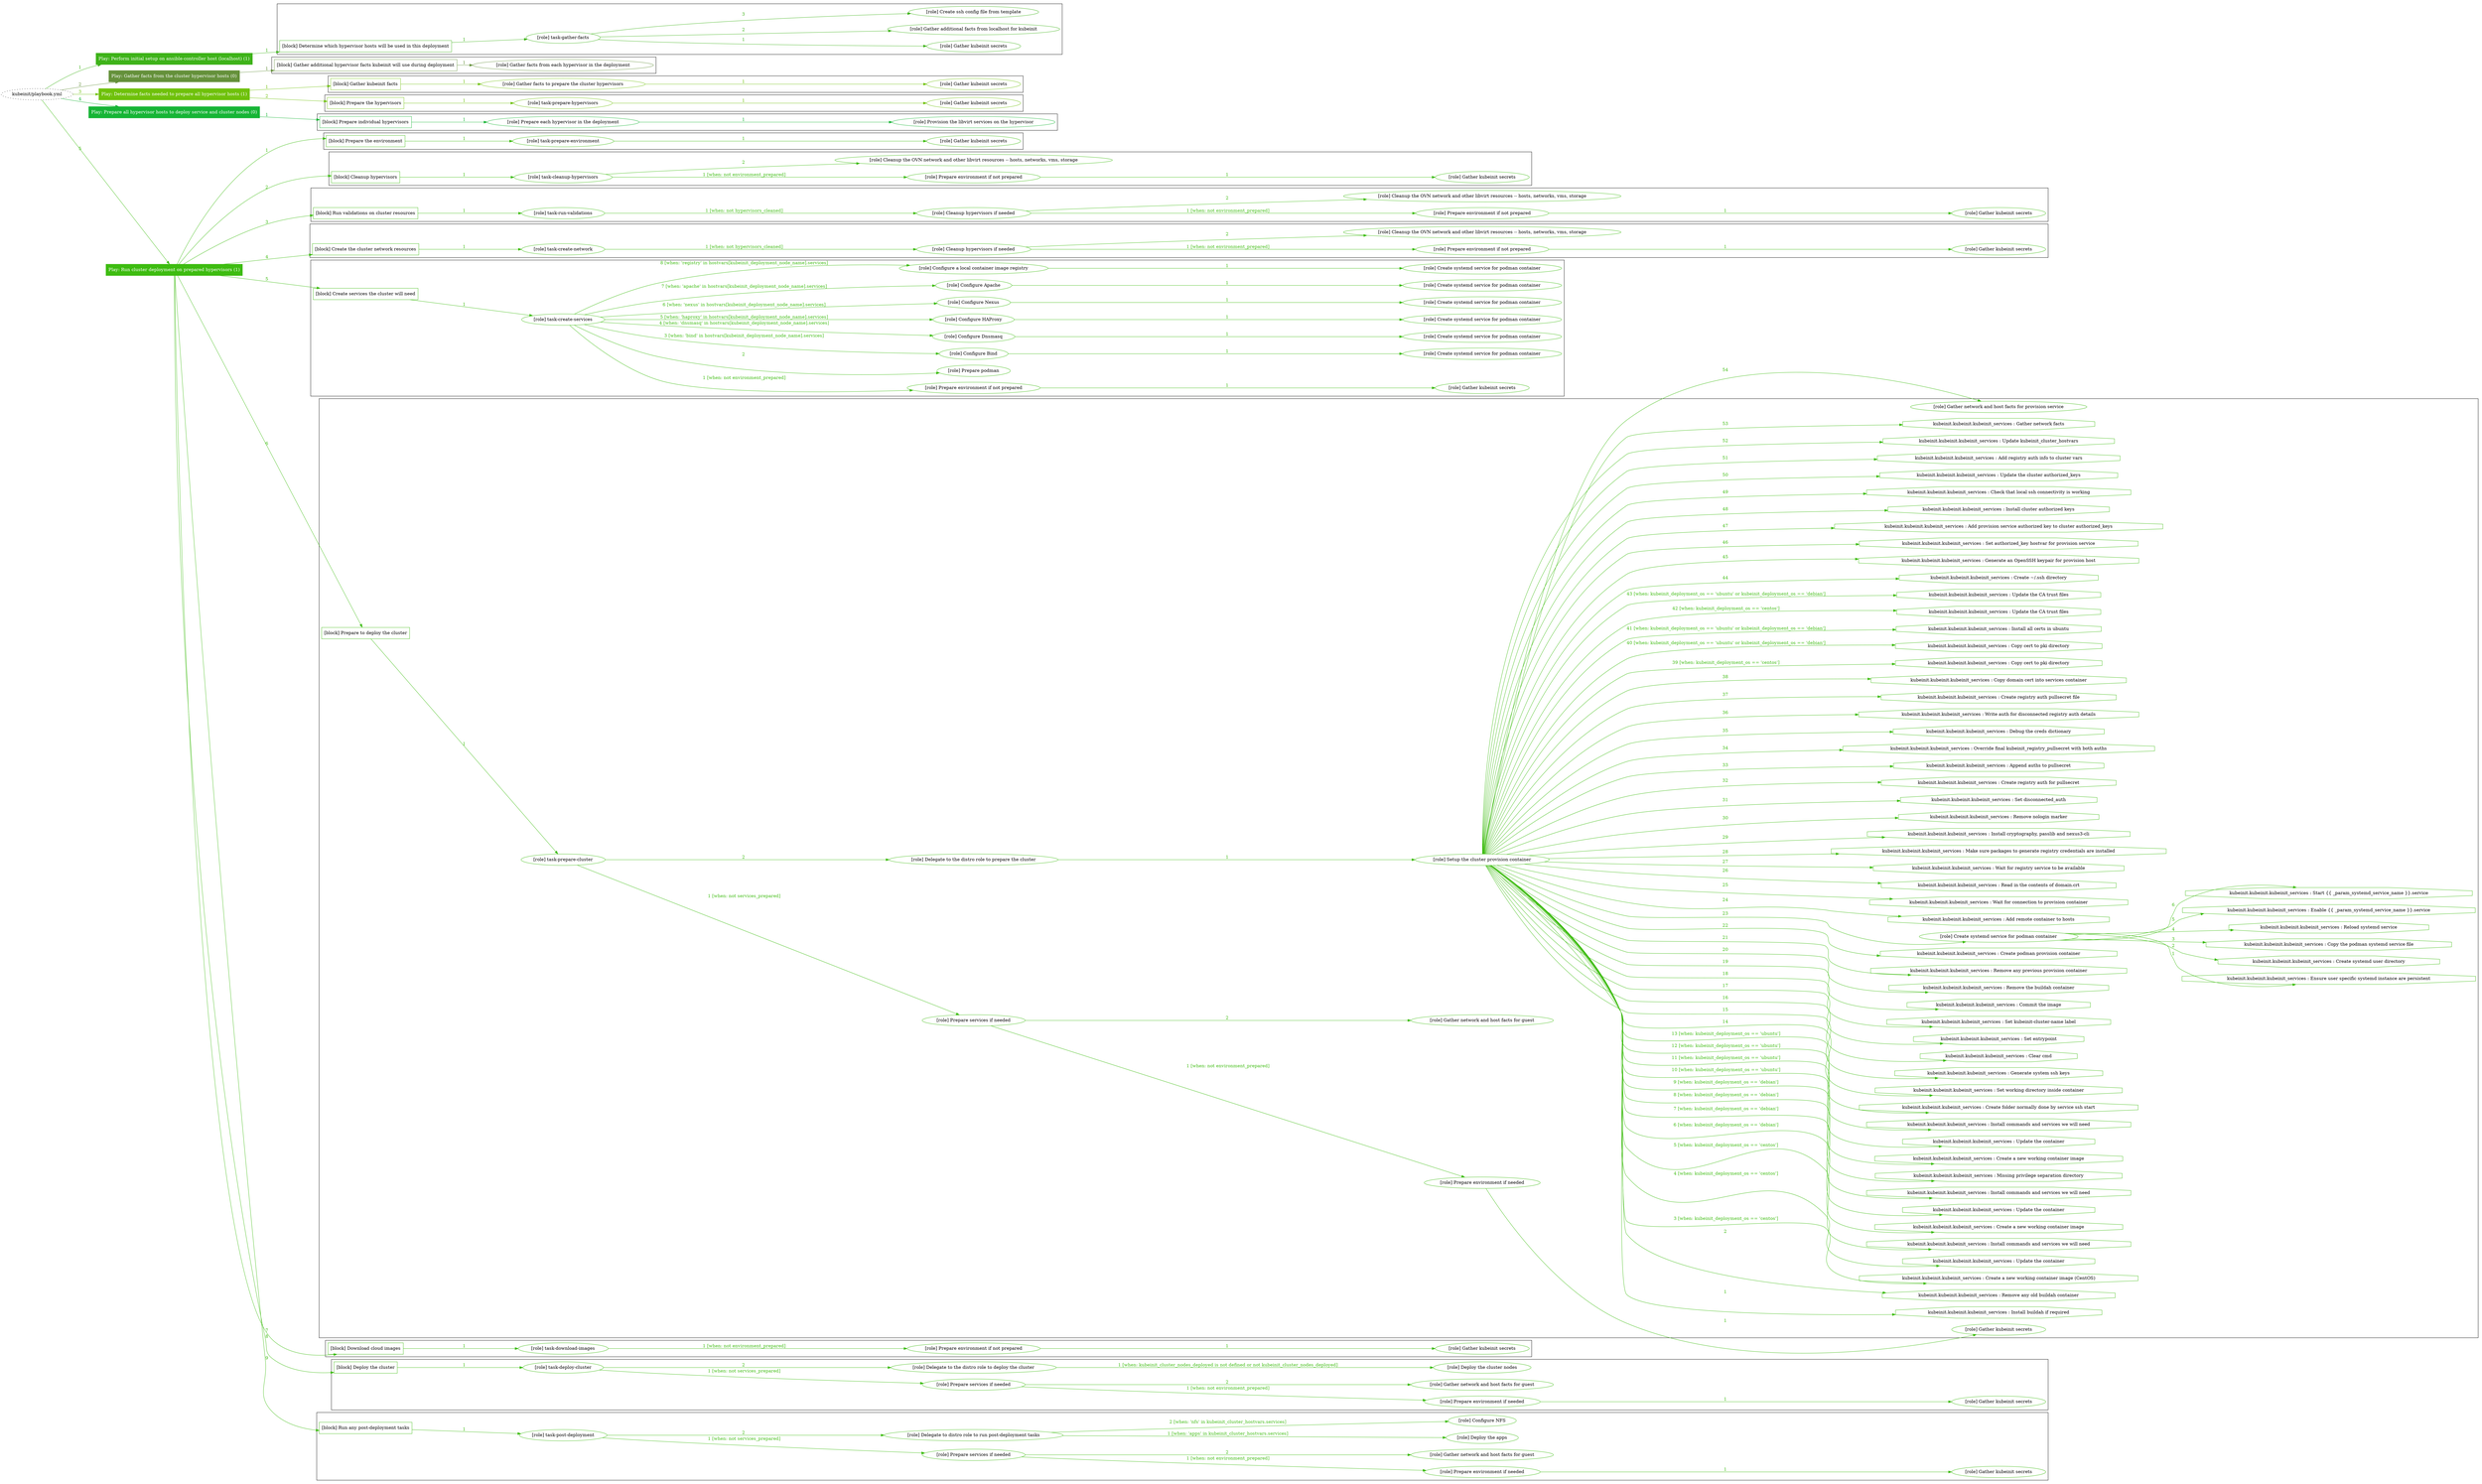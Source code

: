 digraph {
	graph [concentrate=true ordering=in rankdir=LR ratio=fill]
	edge [esep=5 sep=10]
	"kubeinit/playbook.yml" [URL="/home/runner/work/kubeinit/kubeinit/kubeinit/playbook.yml" id=playbook_ced6e751 style=dotted]
	"kubeinit/playbook.yml" -> play_feb4b025 [label="1 " color="#3eb319" fontcolor="#3eb319" id=edge_6870e2c3 labeltooltip="1 " tooltip="1 "]
	subgraph "Play: Perform initial setup on ansible-controller host (localhost) (1)" {
		play_feb4b025 [label="Play: Perform initial setup on ansible-controller host (localhost) (1)" URL="/home/runner/work/kubeinit/kubeinit/kubeinit/playbook.yml" color="#3eb319" fontcolor="#ffffff" id=play_feb4b025 shape=box style=filled tooltip=localhost]
		play_feb4b025 -> block_845f0e69 [label=1 color="#3eb319" fontcolor="#3eb319" id=edge_bc60951f labeltooltip=1 tooltip=1]
		subgraph cluster_block_845f0e69 {
			block_845f0e69 [label="[block] Determine which hypervisor hosts will be used in this deployment" URL="/home/runner/work/kubeinit/kubeinit/kubeinit/playbook.yml" color="#3eb319" id=block_845f0e69 labeltooltip="Determine which hypervisor hosts will be used in this deployment" shape=box tooltip="Determine which hypervisor hosts will be used in this deployment"]
			block_845f0e69 -> role_f2bcfd77 [label="1 " color="#3eb319" fontcolor="#3eb319" id=edge_f99a8cac labeltooltip="1 " tooltip="1 "]
			subgraph "task-gather-facts" {
				role_f2bcfd77 [label="[role] task-gather-facts" URL="/home/runner/work/kubeinit/kubeinit/kubeinit/playbook.yml" color="#3eb319" id=role_f2bcfd77 tooltip="task-gather-facts"]
				role_f2bcfd77 -> role_09eb62ec [label="1 " color="#3eb319" fontcolor="#3eb319" id=edge_17839497 labeltooltip="1 " tooltip="1 "]
				subgraph "Gather kubeinit secrets" {
					role_09eb62ec [label="[role] Gather kubeinit secrets" URL="/home/runner/.ansible/collections/ansible_collections/kubeinit/kubeinit/roles/kubeinit_prepare/tasks/build_hypervisors_group.yml" color="#3eb319" id=role_09eb62ec tooltip="Gather kubeinit secrets"]
				}
				role_f2bcfd77 -> role_b9d6b576 [label="2 " color="#3eb319" fontcolor="#3eb319" id=edge_7dbe85d7 labeltooltip="2 " tooltip="2 "]
				subgraph "Gather additional facts from localhost for kubeinit" {
					role_b9d6b576 [label="[role] Gather additional facts from localhost for kubeinit" URL="/home/runner/.ansible/collections/ansible_collections/kubeinit/kubeinit/roles/kubeinit_prepare/tasks/build_hypervisors_group.yml" color="#3eb319" id=role_b9d6b576 tooltip="Gather additional facts from localhost for kubeinit"]
				}
				role_f2bcfd77 -> role_539f0048 [label="3 " color="#3eb319" fontcolor="#3eb319" id=edge_32b92213 labeltooltip="3 " tooltip="3 "]
				subgraph "Create ssh config file from template" {
					role_539f0048 [label="[role] Create ssh config file from template" URL="/home/runner/.ansible/collections/ansible_collections/kubeinit/kubeinit/roles/kubeinit_prepare/tasks/build_hypervisors_group.yml" color="#3eb319" id=role_539f0048 tooltip="Create ssh config file from template"]
				}
			}
		}
	}
	"kubeinit/playbook.yml" -> play_4a8cf2f7 [label="2 " color="#65913b" fontcolor="#65913b" id=edge_779a4db6 labeltooltip="2 " tooltip="2 "]
	subgraph "Play: Gather facts from the cluster hypervisor hosts (0)" {
		play_4a8cf2f7 [label="Play: Gather facts from the cluster hypervisor hosts (0)" URL="/home/runner/work/kubeinit/kubeinit/kubeinit/playbook.yml" color="#65913b" fontcolor="#ffffff" id=play_4a8cf2f7 shape=box style=filled tooltip="Play: Gather facts from the cluster hypervisor hosts (0)"]
		play_4a8cf2f7 -> block_d3db4958 [label=1 color="#65913b" fontcolor="#65913b" id=edge_0f603ec2 labeltooltip=1 tooltip=1]
		subgraph cluster_block_d3db4958 {
			block_d3db4958 [label="[block] Gather additional hypervisor facts kubeinit will use during deployment" URL="/home/runner/work/kubeinit/kubeinit/kubeinit/playbook.yml" color="#65913b" id=block_d3db4958 labeltooltip="Gather additional hypervisor facts kubeinit will use during deployment" shape=box tooltip="Gather additional hypervisor facts kubeinit will use during deployment"]
			block_d3db4958 -> role_65abd93a [label="1 " color="#65913b" fontcolor="#65913b" id=edge_9a405bd4 labeltooltip="1 " tooltip="1 "]
			subgraph "Gather facts from each hypervisor in the deployment" {
				role_65abd93a [label="[role] Gather facts from each hypervisor in the deployment" URL="/home/runner/work/kubeinit/kubeinit/kubeinit/playbook.yml" color="#65913b" id=role_65abd93a tooltip="Gather facts from each hypervisor in the deployment"]
			}
		}
	}
	"kubeinit/playbook.yml" -> play_7920158c [label="3 " color="#6fc10b" fontcolor="#6fc10b" id=edge_4700dbb4 labeltooltip="3 " tooltip="3 "]
	subgraph "Play: Determine facts needed to prepare all hypervisor hosts (1)" {
		play_7920158c [label="Play: Determine facts needed to prepare all hypervisor hosts (1)" URL="/home/runner/work/kubeinit/kubeinit/kubeinit/playbook.yml" color="#6fc10b" fontcolor="#ffffff" id=play_7920158c shape=box style=filled tooltip=localhost]
		play_7920158c -> block_b297a588 [label=1 color="#6fc10b" fontcolor="#6fc10b" id=edge_9d451704 labeltooltip=1 tooltip=1]
		subgraph cluster_block_b297a588 {
			block_b297a588 [label="[block] Gather kubeinit facts" URL="/home/runner/work/kubeinit/kubeinit/kubeinit/playbook.yml" color="#6fc10b" id=block_b297a588 labeltooltip="Gather kubeinit facts" shape=box tooltip="Gather kubeinit facts"]
			block_b297a588 -> role_c825004c [label="1 " color="#6fc10b" fontcolor="#6fc10b" id=edge_80040ac4 labeltooltip="1 " tooltip="1 "]
			subgraph "Gather facts to prepare the cluster hypervisors" {
				role_c825004c [label="[role] Gather facts to prepare the cluster hypervisors" URL="/home/runner/work/kubeinit/kubeinit/kubeinit/playbook.yml" color="#6fc10b" id=role_c825004c tooltip="Gather facts to prepare the cluster hypervisors"]
				role_c825004c -> role_03054233 [label="1 " color="#6fc10b" fontcolor="#6fc10b" id=edge_52d52bea labeltooltip="1 " tooltip="1 "]
				subgraph "Gather kubeinit secrets" {
					role_03054233 [label="[role] Gather kubeinit secrets" URL="/home/runner/.ansible/collections/ansible_collections/kubeinit/kubeinit/roles/kubeinit_prepare/tasks/gather_kubeinit_facts.yml" color="#6fc10b" id=role_03054233 tooltip="Gather kubeinit secrets"]
				}
			}
		}
		play_7920158c -> block_3f869062 [label=2 color="#6fc10b" fontcolor="#6fc10b" id=edge_e6f1b47e labeltooltip=2 tooltip=2]
		subgraph cluster_block_3f869062 {
			block_3f869062 [label="[block] Prepare the hypervisors" URL="/home/runner/work/kubeinit/kubeinit/kubeinit/playbook.yml" color="#6fc10b" id=block_3f869062 labeltooltip="Prepare the hypervisors" shape=box tooltip="Prepare the hypervisors"]
			block_3f869062 -> role_0c442e4b [label="1 " color="#6fc10b" fontcolor="#6fc10b" id=edge_fcdb8367 labeltooltip="1 " tooltip="1 "]
			subgraph "task-prepare-hypervisors" {
				role_0c442e4b [label="[role] task-prepare-hypervisors" URL="/home/runner/work/kubeinit/kubeinit/kubeinit/playbook.yml" color="#6fc10b" id=role_0c442e4b tooltip="task-prepare-hypervisors"]
				role_0c442e4b -> role_3dfe1d36 [label="1 " color="#6fc10b" fontcolor="#6fc10b" id=edge_2e9b9d2d labeltooltip="1 " tooltip="1 "]
				subgraph "Gather kubeinit secrets" {
					role_3dfe1d36 [label="[role] Gather kubeinit secrets" URL="/home/runner/.ansible/collections/ansible_collections/kubeinit/kubeinit/roles/kubeinit_prepare/tasks/gather_kubeinit_facts.yml" color="#6fc10b" id=role_3dfe1d36 tooltip="Gather kubeinit secrets"]
				}
			}
		}
	}
	"kubeinit/playbook.yml" -> play_30d26661 [label="4 " color="#17b536" fontcolor="#17b536" id=edge_26c3d974 labeltooltip="4 " tooltip="4 "]
	subgraph "Play: Prepare all hypervisor hosts to deploy service and cluster nodes (0)" {
		play_30d26661 [label="Play: Prepare all hypervisor hosts to deploy service and cluster nodes (0)" URL="/home/runner/work/kubeinit/kubeinit/kubeinit/playbook.yml" color="#17b536" fontcolor="#ffffff" id=play_30d26661 shape=box style=filled tooltip="Play: Prepare all hypervisor hosts to deploy service and cluster nodes (0)"]
		play_30d26661 -> block_caa3bf28 [label=1 color="#17b536" fontcolor="#17b536" id=edge_5fe4d068 labeltooltip=1 tooltip=1]
		subgraph cluster_block_caa3bf28 {
			block_caa3bf28 [label="[block] Prepare individual hypervisors" URL="/home/runner/work/kubeinit/kubeinit/kubeinit/playbook.yml" color="#17b536" id=block_caa3bf28 labeltooltip="Prepare individual hypervisors" shape=box tooltip="Prepare individual hypervisors"]
			block_caa3bf28 -> role_2edaa3be [label="1 " color="#17b536" fontcolor="#17b536" id=edge_f04bdfbd labeltooltip="1 " tooltip="1 "]
			subgraph "Prepare each hypervisor in the deployment" {
				role_2edaa3be [label="[role] Prepare each hypervisor in the deployment" URL="/home/runner/work/kubeinit/kubeinit/kubeinit/playbook.yml" color="#17b536" id=role_2edaa3be tooltip="Prepare each hypervisor in the deployment"]
				role_2edaa3be -> role_1225774c [label="1 " color="#17b536" fontcolor="#17b536" id=edge_ed7ba9ac labeltooltip="1 " tooltip="1 "]
				subgraph "Provision the libvirt services on the hypervisor" {
					role_1225774c [label="[role] Provision the libvirt services on the hypervisor" URL="/home/runner/.ansible/collections/ansible_collections/kubeinit/kubeinit/roles/kubeinit_prepare/tasks/prepare_hypervisor.yml" color="#17b536" id=role_1225774c tooltip="Provision the libvirt services on the hypervisor"]
				}
			}
		}
	}
	"kubeinit/playbook.yml" -> play_df4fdcc1 [label="5 " color="#3dbc10" fontcolor="#3dbc10" id=edge_09dd96a4 labeltooltip="5 " tooltip="5 "]
	subgraph "Play: Run cluster deployment on prepared hypervisors (1)" {
		play_df4fdcc1 [label="Play: Run cluster deployment on prepared hypervisors (1)" URL="/home/runner/work/kubeinit/kubeinit/kubeinit/playbook.yml" color="#3dbc10" fontcolor="#ffffff" id=play_df4fdcc1 shape=box style=filled tooltip=localhost]
		play_df4fdcc1 -> block_36f395fe [label=1 color="#3dbc10" fontcolor="#3dbc10" id=edge_72d649aa labeltooltip=1 tooltip=1]
		subgraph cluster_block_36f395fe {
			block_36f395fe [label="[block] Prepare the environment" URL="/home/runner/work/kubeinit/kubeinit/kubeinit/playbook.yml" color="#3dbc10" id=block_36f395fe labeltooltip="Prepare the environment" shape=box tooltip="Prepare the environment"]
			block_36f395fe -> role_9e0f633e [label="1 " color="#3dbc10" fontcolor="#3dbc10" id=edge_d5a0922b labeltooltip="1 " tooltip="1 "]
			subgraph "task-prepare-environment" {
				role_9e0f633e [label="[role] task-prepare-environment" URL="/home/runner/work/kubeinit/kubeinit/kubeinit/playbook.yml" color="#3dbc10" id=role_9e0f633e tooltip="task-prepare-environment"]
				role_9e0f633e -> role_5a852e11 [label="1 " color="#3dbc10" fontcolor="#3dbc10" id=edge_1731bab5 labeltooltip="1 " tooltip="1 "]
				subgraph "Gather kubeinit secrets" {
					role_5a852e11 [label="[role] Gather kubeinit secrets" URL="/home/runner/.ansible/collections/ansible_collections/kubeinit/kubeinit/roles/kubeinit_prepare/tasks/gather_kubeinit_facts.yml" color="#3dbc10" id=role_5a852e11 tooltip="Gather kubeinit secrets"]
				}
			}
		}
		play_df4fdcc1 -> block_85de057f [label=2 color="#3dbc10" fontcolor="#3dbc10" id=edge_7ccb03bb labeltooltip=2 tooltip=2]
		subgraph cluster_block_85de057f {
			block_85de057f [label="[block] Cleanup hypervisors" URL="/home/runner/work/kubeinit/kubeinit/kubeinit/playbook.yml" color="#3dbc10" id=block_85de057f labeltooltip="Cleanup hypervisors" shape=box tooltip="Cleanup hypervisors"]
			block_85de057f -> role_4dd0b951 [label="1 " color="#3dbc10" fontcolor="#3dbc10" id=edge_c19094ff labeltooltip="1 " tooltip="1 "]
			subgraph "task-cleanup-hypervisors" {
				role_4dd0b951 [label="[role] task-cleanup-hypervisors" URL="/home/runner/work/kubeinit/kubeinit/kubeinit/playbook.yml" color="#3dbc10" id=role_4dd0b951 tooltip="task-cleanup-hypervisors"]
				role_4dd0b951 -> role_e8e7d5f2 [label="1 [when: not environment_prepared]" color="#3dbc10" fontcolor="#3dbc10" id=edge_bc3c8824 labeltooltip="1 [when: not environment_prepared]" tooltip="1 [when: not environment_prepared]"]
				subgraph "Prepare environment if not prepared" {
					role_e8e7d5f2 [label="[role] Prepare environment if not prepared" URL="/home/runner/.ansible/collections/ansible_collections/kubeinit/kubeinit/roles/kubeinit_prepare/tasks/cleanup_hypervisors.yml" color="#3dbc10" id=role_e8e7d5f2 tooltip="Prepare environment if not prepared"]
					role_e8e7d5f2 -> role_e55668fa [label="1 " color="#3dbc10" fontcolor="#3dbc10" id=edge_5eb7fb0c labeltooltip="1 " tooltip="1 "]
					subgraph "Gather kubeinit secrets" {
						role_e55668fa [label="[role] Gather kubeinit secrets" URL="/home/runner/.ansible/collections/ansible_collections/kubeinit/kubeinit/roles/kubeinit_prepare/tasks/gather_kubeinit_facts.yml" color="#3dbc10" id=role_e55668fa tooltip="Gather kubeinit secrets"]
					}
				}
				role_4dd0b951 -> role_c7fb8c67 [label="2 " color="#3dbc10" fontcolor="#3dbc10" id=edge_2dff112b labeltooltip="2 " tooltip="2 "]
				subgraph "Cleanup the OVN network and other libvirt resources -- hosts, networks, vms, storage" {
					role_c7fb8c67 [label="[role] Cleanup the OVN network and other libvirt resources -- hosts, networks, vms, storage" URL="/home/runner/.ansible/collections/ansible_collections/kubeinit/kubeinit/roles/kubeinit_prepare/tasks/cleanup_hypervisors.yml" color="#3dbc10" id=role_c7fb8c67 tooltip="Cleanup the OVN network and other libvirt resources -- hosts, networks, vms, storage"]
				}
			}
		}
		play_df4fdcc1 -> block_f2f18f62 [label=3 color="#3dbc10" fontcolor="#3dbc10" id=edge_89345219 labeltooltip=3 tooltip=3]
		subgraph cluster_block_f2f18f62 {
			block_f2f18f62 [label="[block] Run validations on cluster resources" URL="/home/runner/work/kubeinit/kubeinit/kubeinit/playbook.yml" color="#3dbc10" id=block_f2f18f62 labeltooltip="Run validations on cluster resources" shape=box tooltip="Run validations on cluster resources"]
			block_f2f18f62 -> role_ad204168 [label="1 " color="#3dbc10" fontcolor="#3dbc10" id=edge_4e2437b8 labeltooltip="1 " tooltip="1 "]
			subgraph "task-run-validations" {
				role_ad204168 [label="[role] task-run-validations" URL="/home/runner/work/kubeinit/kubeinit/kubeinit/playbook.yml" color="#3dbc10" id=role_ad204168 tooltip="task-run-validations"]
				role_ad204168 -> role_739bcc34 [label="1 [when: not hypervisors_cleaned]" color="#3dbc10" fontcolor="#3dbc10" id=edge_da7a26cc labeltooltip="1 [when: not hypervisors_cleaned]" tooltip="1 [when: not hypervisors_cleaned]"]
				subgraph "Cleanup hypervisors if needed" {
					role_739bcc34 [label="[role] Cleanup hypervisors if needed" URL="/home/runner/.ansible/collections/ansible_collections/kubeinit/kubeinit/roles/kubeinit_validations/tasks/main.yml" color="#3dbc10" id=role_739bcc34 tooltip="Cleanup hypervisors if needed"]
					role_739bcc34 -> role_fdef1b04 [label="1 [when: not environment_prepared]" color="#3dbc10" fontcolor="#3dbc10" id=edge_faa48072 labeltooltip="1 [when: not environment_prepared]" tooltip="1 [when: not environment_prepared]"]
					subgraph "Prepare environment if not prepared" {
						role_fdef1b04 [label="[role] Prepare environment if not prepared" URL="/home/runner/.ansible/collections/ansible_collections/kubeinit/kubeinit/roles/kubeinit_prepare/tasks/cleanup_hypervisors.yml" color="#3dbc10" id=role_fdef1b04 tooltip="Prepare environment if not prepared"]
						role_fdef1b04 -> role_fd37e83b [label="1 " color="#3dbc10" fontcolor="#3dbc10" id=edge_9d77a29d labeltooltip="1 " tooltip="1 "]
						subgraph "Gather kubeinit secrets" {
							role_fd37e83b [label="[role] Gather kubeinit secrets" URL="/home/runner/.ansible/collections/ansible_collections/kubeinit/kubeinit/roles/kubeinit_prepare/tasks/gather_kubeinit_facts.yml" color="#3dbc10" id=role_fd37e83b tooltip="Gather kubeinit secrets"]
						}
					}
					role_739bcc34 -> role_8b7593f0 [label="2 " color="#3dbc10" fontcolor="#3dbc10" id=edge_a1b68982 labeltooltip="2 " tooltip="2 "]
					subgraph "Cleanup the OVN network and other libvirt resources -- hosts, networks, vms, storage" {
						role_8b7593f0 [label="[role] Cleanup the OVN network and other libvirt resources -- hosts, networks, vms, storage" URL="/home/runner/.ansible/collections/ansible_collections/kubeinit/kubeinit/roles/kubeinit_prepare/tasks/cleanup_hypervisors.yml" color="#3dbc10" id=role_8b7593f0 tooltip="Cleanup the OVN network and other libvirt resources -- hosts, networks, vms, storage"]
					}
				}
			}
		}
		play_df4fdcc1 -> block_737148ef [label=4 color="#3dbc10" fontcolor="#3dbc10" id=edge_8926c55b labeltooltip=4 tooltip=4]
		subgraph cluster_block_737148ef {
			block_737148ef [label="[block] Create the cluster network resources" URL="/home/runner/work/kubeinit/kubeinit/kubeinit/playbook.yml" color="#3dbc10" id=block_737148ef labeltooltip="Create the cluster network resources" shape=box tooltip="Create the cluster network resources"]
			block_737148ef -> role_a8da1890 [label="1 " color="#3dbc10" fontcolor="#3dbc10" id=edge_61867dbc labeltooltip="1 " tooltip="1 "]
			subgraph "task-create-network" {
				role_a8da1890 [label="[role] task-create-network" URL="/home/runner/work/kubeinit/kubeinit/kubeinit/playbook.yml" color="#3dbc10" id=role_a8da1890 tooltip="task-create-network"]
				role_a8da1890 -> role_d89cac09 [label="1 [when: not hypervisors_cleaned]" color="#3dbc10" fontcolor="#3dbc10" id=edge_9acb57e2 labeltooltip="1 [when: not hypervisors_cleaned]" tooltip="1 [when: not hypervisors_cleaned]"]
				subgraph "Cleanup hypervisors if needed" {
					role_d89cac09 [label="[role] Cleanup hypervisors if needed" URL="/home/runner/.ansible/collections/ansible_collections/kubeinit/kubeinit/roles/kubeinit_libvirt/tasks/create_network.yml" color="#3dbc10" id=role_d89cac09 tooltip="Cleanup hypervisors if needed"]
					role_d89cac09 -> role_38874f93 [label="1 [when: not environment_prepared]" color="#3dbc10" fontcolor="#3dbc10" id=edge_b9515ba7 labeltooltip="1 [when: not environment_prepared]" tooltip="1 [when: not environment_prepared]"]
					subgraph "Prepare environment if not prepared" {
						role_38874f93 [label="[role] Prepare environment if not prepared" URL="/home/runner/.ansible/collections/ansible_collections/kubeinit/kubeinit/roles/kubeinit_prepare/tasks/cleanup_hypervisors.yml" color="#3dbc10" id=role_38874f93 tooltip="Prepare environment if not prepared"]
						role_38874f93 -> role_9b424c95 [label="1 " color="#3dbc10" fontcolor="#3dbc10" id=edge_74075879 labeltooltip="1 " tooltip="1 "]
						subgraph "Gather kubeinit secrets" {
							role_9b424c95 [label="[role] Gather kubeinit secrets" URL="/home/runner/.ansible/collections/ansible_collections/kubeinit/kubeinit/roles/kubeinit_prepare/tasks/gather_kubeinit_facts.yml" color="#3dbc10" id=role_9b424c95 tooltip="Gather kubeinit secrets"]
						}
					}
					role_d89cac09 -> role_f03630aa [label="2 " color="#3dbc10" fontcolor="#3dbc10" id=edge_1e2993a9 labeltooltip="2 " tooltip="2 "]
					subgraph "Cleanup the OVN network and other libvirt resources -- hosts, networks, vms, storage" {
						role_f03630aa [label="[role] Cleanup the OVN network and other libvirt resources -- hosts, networks, vms, storage" URL="/home/runner/.ansible/collections/ansible_collections/kubeinit/kubeinit/roles/kubeinit_prepare/tasks/cleanup_hypervisors.yml" color="#3dbc10" id=role_f03630aa tooltip="Cleanup the OVN network and other libvirt resources -- hosts, networks, vms, storage"]
					}
				}
			}
		}
		play_df4fdcc1 -> block_209b8cfc [label=5 color="#3dbc10" fontcolor="#3dbc10" id=edge_50a5b8c5 labeltooltip=5 tooltip=5]
		subgraph cluster_block_209b8cfc {
			block_209b8cfc [label="[block] Create services the cluster will need" URL="/home/runner/work/kubeinit/kubeinit/kubeinit/playbook.yml" color="#3dbc10" id=block_209b8cfc labeltooltip="Create services the cluster will need" shape=box tooltip="Create services the cluster will need"]
			block_209b8cfc -> role_c54b3bf8 [label="1 " color="#3dbc10" fontcolor="#3dbc10" id=edge_4bac0bbb labeltooltip="1 " tooltip="1 "]
			subgraph "task-create-services" {
				role_c54b3bf8 [label="[role] task-create-services" URL="/home/runner/work/kubeinit/kubeinit/kubeinit/playbook.yml" color="#3dbc10" id=role_c54b3bf8 tooltip="task-create-services"]
				role_c54b3bf8 -> role_16ffa3f5 [label="1 [when: not environment_prepared]" color="#3dbc10" fontcolor="#3dbc10" id=edge_943353fc labeltooltip="1 [when: not environment_prepared]" tooltip="1 [when: not environment_prepared]"]
				subgraph "Prepare environment if not prepared" {
					role_16ffa3f5 [label="[role] Prepare environment if not prepared" URL="/home/runner/.ansible/collections/ansible_collections/kubeinit/kubeinit/roles/kubeinit_services/tasks/main.yml" color="#3dbc10" id=role_16ffa3f5 tooltip="Prepare environment if not prepared"]
					role_16ffa3f5 -> role_bdca1320 [label="1 " color="#3dbc10" fontcolor="#3dbc10" id=edge_9cc4ee2c labeltooltip="1 " tooltip="1 "]
					subgraph "Gather kubeinit secrets" {
						role_bdca1320 [label="[role] Gather kubeinit secrets" URL="/home/runner/.ansible/collections/ansible_collections/kubeinit/kubeinit/roles/kubeinit_prepare/tasks/gather_kubeinit_facts.yml" color="#3dbc10" id=role_bdca1320 tooltip="Gather kubeinit secrets"]
					}
				}
				role_c54b3bf8 -> role_a426f0fd [label="2 " color="#3dbc10" fontcolor="#3dbc10" id=edge_d4270019 labeltooltip="2 " tooltip="2 "]
				subgraph "Prepare podman" {
					role_a426f0fd [label="[role] Prepare podman" URL="/home/runner/.ansible/collections/ansible_collections/kubeinit/kubeinit/roles/kubeinit_services/tasks/00_create_service_pod.yml" color="#3dbc10" id=role_a426f0fd tooltip="Prepare podman"]
				}
				role_c54b3bf8 -> role_77c3ec2e [label="3 [when: 'bind' in hostvars[kubeinit_deployment_node_name].services]" color="#3dbc10" fontcolor="#3dbc10" id=edge_4bbf1adf labeltooltip="3 [when: 'bind' in hostvars[kubeinit_deployment_node_name].services]" tooltip="3 [when: 'bind' in hostvars[kubeinit_deployment_node_name].services]"]
				subgraph "Configure Bind" {
					role_77c3ec2e [label="[role] Configure Bind" URL="/home/runner/.ansible/collections/ansible_collections/kubeinit/kubeinit/roles/kubeinit_services/tasks/start_services_containers.yml" color="#3dbc10" id=role_77c3ec2e tooltip="Configure Bind"]
					role_77c3ec2e -> role_a40ff76f [label="1 " color="#3dbc10" fontcolor="#3dbc10" id=edge_413fa59e labeltooltip="1 " tooltip="1 "]
					subgraph "Create systemd service for podman container" {
						role_a40ff76f [label="[role] Create systemd service for podman container" URL="/home/runner/.ansible/collections/ansible_collections/kubeinit/kubeinit/roles/kubeinit_bind/tasks/main.yml" color="#3dbc10" id=role_a40ff76f tooltip="Create systemd service for podman container"]
					}
				}
				role_c54b3bf8 -> role_c0cb0f75 [label="4 [when: 'dnsmasq' in hostvars[kubeinit_deployment_node_name].services]" color="#3dbc10" fontcolor="#3dbc10" id=edge_73be03d1 labeltooltip="4 [when: 'dnsmasq' in hostvars[kubeinit_deployment_node_name].services]" tooltip="4 [when: 'dnsmasq' in hostvars[kubeinit_deployment_node_name].services]"]
				subgraph "Configure Dnsmasq" {
					role_c0cb0f75 [label="[role] Configure Dnsmasq" URL="/home/runner/.ansible/collections/ansible_collections/kubeinit/kubeinit/roles/kubeinit_services/tasks/start_services_containers.yml" color="#3dbc10" id=role_c0cb0f75 tooltip="Configure Dnsmasq"]
					role_c0cb0f75 -> role_1753d192 [label="1 " color="#3dbc10" fontcolor="#3dbc10" id=edge_10ee2e9d labeltooltip="1 " tooltip="1 "]
					subgraph "Create systemd service for podman container" {
						role_1753d192 [label="[role] Create systemd service for podman container" URL="/home/runner/.ansible/collections/ansible_collections/kubeinit/kubeinit/roles/kubeinit_dnsmasq/tasks/main.yml" color="#3dbc10" id=role_1753d192 tooltip="Create systemd service for podman container"]
					}
				}
				role_c54b3bf8 -> role_2bcd719a [label="5 [when: 'haproxy' in hostvars[kubeinit_deployment_node_name].services]" color="#3dbc10" fontcolor="#3dbc10" id=edge_eafa8b78 labeltooltip="5 [when: 'haproxy' in hostvars[kubeinit_deployment_node_name].services]" tooltip="5 [when: 'haproxy' in hostvars[kubeinit_deployment_node_name].services]"]
				subgraph "Configure HAProxy" {
					role_2bcd719a [label="[role] Configure HAProxy" URL="/home/runner/.ansible/collections/ansible_collections/kubeinit/kubeinit/roles/kubeinit_services/tasks/start_services_containers.yml" color="#3dbc10" id=role_2bcd719a tooltip="Configure HAProxy"]
					role_2bcd719a -> role_c4f931cf [label="1 " color="#3dbc10" fontcolor="#3dbc10" id=edge_d604247d labeltooltip="1 " tooltip="1 "]
					subgraph "Create systemd service for podman container" {
						role_c4f931cf [label="[role] Create systemd service for podman container" URL="/home/runner/.ansible/collections/ansible_collections/kubeinit/kubeinit/roles/kubeinit_haproxy/tasks/main.yml" color="#3dbc10" id=role_c4f931cf tooltip="Create systemd service for podman container"]
					}
				}
				role_c54b3bf8 -> role_bfd2f310 [label="6 [when: 'nexus' in hostvars[kubeinit_deployment_node_name].services]" color="#3dbc10" fontcolor="#3dbc10" id=edge_39cd0c0c labeltooltip="6 [when: 'nexus' in hostvars[kubeinit_deployment_node_name].services]" tooltip="6 [when: 'nexus' in hostvars[kubeinit_deployment_node_name].services]"]
				subgraph "Configure Nexus" {
					role_bfd2f310 [label="[role] Configure Nexus" URL="/home/runner/.ansible/collections/ansible_collections/kubeinit/kubeinit/roles/kubeinit_services/tasks/start_services_containers.yml" color="#3dbc10" id=role_bfd2f310 tooltip="Configure Nexus"]
					role_bfd2f310 -> role_45b3a270 [label="1 " color="#3dbc10" fontcolor="#3dbc10" id=edge_d3f0ce0e labeltooltip="1 " tooltip="1 "]
					subgraph "Create systemd service for podman container" {
						role_45b3a270 [label="[role] Create systemd service for podman container" URL="/home/runner/.ansible/collections/ansible_collections/kubeinit/kubeinit/roles/kubeinit_nexus/tasks/main.yml" color="#3dbc10" id=role_45b3a270 tooltip="Create systemd service for podman container"]
					}
				}
				role_c54b3bf8 -> role_e96960b3 [label="7 [when: 'apache' in hostvars[kubeinit_deployment_node_name].services]" color="#3dbc10" fontcolor="#3dbc10" id=edge_daca1cfe labeltooltip="7 [when: 'apache' in hostvars[kubeinit_deployment_node_name].services]" tooltip="7 [when: 'apache' in hostvars[kubeinit_deployment_node_name].services]"]
				subgraph "Configure Apache" {
					role_e96960b3 [label="[role] Configure Apache" URL="/home/runner/.ansible/collections/ansible_collections/kubeinit/kubeinit/roles/kubeinit_services/tasks/start_services_containers.yml" color="#3dbc10" id=role_e96960b3 tooltip="Configure Apache"]
					role_e96960b3 -> role_3b4e9ec8 [label="1 " color="#3dbc10" fontcolor="#3dbc10" id=edge_d2018c26 labeltooltip="1 " tooltip="1 "]
					subgraph "Create systemd service for podman container" {
						role_3b4e9ec8 [label="[role] Create systemd service for podman container" URL="/home/runner/.ansible/collections/ansible_collections/kubeinit/kubeinit/roles/kubeinit_apache/tasks/main.yml" color="#3dbc10" id=role_3b4e9ec8 tooltip="Create systemd service for podman container"]
					}
				}
				role_c54b3bf8 -> role_2f711c17 [label="8 [when: 'registry' in hostvars[kubeinit_deployment_node_name].services]" color="#3dbc10" fontcolor="#3dbc10" id=edge_3abcdc32 labeltooltip="8 [when: 'registry' in hostvars[kubeinit_deployment_node_name].services]" tooltip="8 [when: 'registry' in hostvars[kubeinit_deployment_node_name].services]"]
				subgraph "Configure a local container image registry" {
					role_2f711c17 [label="[role] Configure a local container image registry" URL="/home/runner/.ansible/collections/ansible_collections/kubeinit/kubeinit/roles/kubeinit_services/tasks/start_services_containers.yml" color="#3dbc10" id=role_2f711c17 tooltip="Configure a local container image registry"]
					role_2f711c17 -> role_10bcd948 [label="1 " color="#3dbc10" fontcolor="#3dbc10" id=edge_70703761 labeltooltip="1 " tooltip="1 "]
					subgraph "Create systemd service for podman container" {
						role_10bcd948 [label="[role] Create systemd service for podman container" URL="/home/runner/.ansible/collections/ansible_collections/kubeinit/kubeinit/roles/kubeinit_registry/tasks/main.yml" color="#3dbc10" id=role_10bcd948 tooltip="Create systemd service for podman container"]
					}
				}
			}
		}
		play_df4fdcc1 -> block_0fa69cce [label=6 color="#3dbc10" fontcolor="#3dbc10" id=edge_b7cdbf69 labeltooltip=6 tooltip=6]
		subgraph cluster_block_0fa69cce {
			block_0fa69cce [label="[block] Prepare to deploy the cluster" URL="/home/runner/work/kubeinit/kubeinit/kubeinit/playbook.yml" color="#3dbc10" id=block_0fa69cce labeltooltip="Prepare to deploy the cluster" shape=box tooltip="Prepare to deploy the cluster"]
			block_0fa69cce -> role_697e0592 [label="1 " color="#3dbc10" fontcolor="#3dbc10" id=edge_407fbe4c labeltooltip="1 " tooltip="1 "]
			subgraph "task-prepare-cluster" {
				role_697e0592 [label="[role] task-prepare-cluster" URL="/home/runner/work/kubeinit/kubeinit/kubeinit/playbook.yml" color="#3dbc10" id=role_697e0592 tooltip="task-prepare-cluster"]
				role_697e0592 -> role_ba7a03ee [label="1 [when: not services_prepared]" color="#3dbc10" fontcolor="#3dbc10" id=edge_5fb0fa02 labeltooltip="1 [when: not services_prepared]" tooltip="1 [when: not services_prepared]"]
				subgraph "Prepare services if needed" {
					role_ba7a03ee [label="[role] Prepare services if needed" URL="/home/runner/.ansible/collections/ansible_collections/kubeinit/kubeinit/roles/kubeinit_prepare/tasks/prepare_cluster.yml" color="#3dbc10" id=role_ba7a03ee tooltip="Prepare services if needed"]
					role_ba7a03ee -> role_6f75db65 [label="1 [when: not environment_prepared]" color="#3dbc10" fontcolor="#3dbc10" id=edge_a26b0460 labeltooltip="1 [when: not environment_prepared]" tooltip="1 [when: not environment_prepared]"]
					subgraph "Prepare environment if needed" {
						role_6f75db65 [label="[role] Prepare environment if needed" URL="/home/runner/.ansible/collections/ansible_collections/kubeinit/kubeinit/roles/kubeinit_services/tasks/prepare_services.yml" color="#3dbc10" id=role_6f75db65 tooltip="Prepare environment if needed"]
						role_6f75db65 -> role_6f26b4f0 [label="1 " color="#3dbc10" fontcolor="#3dbc10" id=edge_aea1010d labeltooltip="1 " tooltip="1 "]
						subgraph "Gather kubeinit secrets" {
							role_6f26b4f0 [label="[role] Gather kubeinit secrets" URL="/home/runner/.ansible/collections/ansible_collections/kubeinit/kubeinit/roles/kubeinit_prepare/tasks/gather_kubeinit_facts.yml" color="#3dbc10" id=role_6f26b4f0 tooltip="Gather kubeinit secrets"]
						}
					}
					role_ba7a03ee -> role_dda7ce67 [label="2 " color="#3dbc10" fontcolor="#3dbc10" id=edge_408aaa9a labeltooltip="2 " tooltip="2 "]
					subgraph "Gather network and host facts for guest" {
						role_dda7ce67 [label="[role] Gather network and host facts for guest" URL="/home/runner/.ansible/collections/ansible_collections/kubeinit/kubeinit/roles/kubeinit_services/tasks/prepare_services.yml" color="#3dbc10" id=role_dda7ce67 tooltip="Gather network and host facts for guest"]
					}
				}
				role_697e0592 -> role_9624d26c [label="2 " color="#3dbc10" fontcolor="#3dbc10" id=edge_641e373c labeltooltip="2 " tooltip="2 "]
				subgraph "Delegate to the distro role to prepare the cluster" {
					role_9624d26c [label="[role] Delegate to the distro role to prepare the cluster" URL="/home/runner/.ansible/collections/ansible_collections/kubeinit/kubeinit/roles/kubeinit_prepare/tasks/prepare_cluster.yml" color="#3dbc10" id=role_9624d26c tooltip="Delegate to the distro role to prepare the cluster"]
					role_9624d26c -> role_3c93812a [label="1 " color="#3dbc10" fontcolor="#3dbc10" id=edge_fd03732c labeltooltip="1 " tooltip="1 "]
					subgraph "Setup the cluster provision container" {
						role_3c93812a [label="[role] Setup the cluster provision container" URL="/home/runner/.ansible/collections/ansible_collections/kubeinit/kubeinit/roles/kubeinit_cdk/tasks/prepare_cluster.yml" color="#3dbc10" id=role_3c93812a tooltip="Setup the cluster provision container"]
						task_16dbc817 [label="kubeinit.kubeinit.kubeinit_services : Install buildah if required" URL="/home/runner/.ansible/collections/ansible_collections/kubeinit/kubeinit/roles/kubeinit_services/tasks/create_provision_container.yml" color="#3dbc10" id=task_16dbc817 shape=octagon tooltip="kubeinit.kubeinit.kubeinit_services : Install buildah if required"]
						role_3c93812a -> task_16dbc817 [label="1 " color="#3dbc10" fontcolor="#3dbc10" id=edge_faf53411 labeltooltip="1 " tooltip="1 "]
						task_6454521b [label="kubeinit.kubeinit.kubeinit_services : Remove any old buildah container" URL="/home/runner/.ansible/collections/ansible_collections/kubeinit/kubeinit/roles/kubeinit_services/tasks/create_provision_container.yml" color="#3dbc10" id=task_6454521b shape=octagon tooltip="kubeinit.kubeinit.kubeinit_services : Remove any old buildah container"]
						role_3c93812a -> task_6454521b [label="2 " color="#3dbc10" fontcolor="#3dbc10" id=edge_47e8b562 labeltooltip="2 " tooltip="2 "]
						task_8b00abc9 [label="kubeinit.kubeinit.kubeinit_services : Create a new working container image (CentOS)" URL="/home/runner/.ansible/collections/ansible_collections/kubeinit/kubeinit/roles/kubeinit_services/tasks/create_provision_container.yml" color="#3dbc10" id=task_8b00abc9 shape=octagon tooltip="kubeinit.kubeinit.kubeinit_services : Create a new working container image (CentOS)"]
						role_3c93812a -> task_8b00abc9 [label="3 [when: kubeinit_deployment_os == 'centos']" color="#3dbc10" fontcolor="#3dbc10" id=edge_54f4a6d3 labeltooltip="3 [when: kubeinit_deployment_os == 'centos']" tooltip="3 [when: kubeinit_deployment_os == 'centos']"]
						task_b8547eb0 [label="kubeinit.kubeinit.kubeinit_services : Update the container" URL="/home/runner/.ansible/collections/ansible_collections/kubeinit/kubeinit/roles/kubeinit_services/tasks/create_provision_container.yml" color="#3dbc10" id=task_b8547eb0 shape=octagon tooltip="kubeinit.kubeinit.kubeinit_services : Update the container"]
						role_3c93812a -> task_b8547eb0 [label="4 [when: kubeinit_deployment_os == 'centos']" color="#3dbc10" fontcolor="#3dbc10" id=edge_91d20cfd labeltooltip="4 [when: kubeinit_deployment_os == 'centos']" tooltip="4 [when: kubeinit_deployment_os == 'centos']"]
						task_d88c4200 [label="kubeinit.kubeinit.kubeinit_services : Install commands and services we will need" URL="/home/runner/.ansible/collections/ansible_collections/kubeinit/kubeinit/roles/kubeinit_services/tasks/create_provision_container.yml" color="#3dbc10" id=task_d88c4200 shape=octagon tooltip="kubeinit.kubeinit.kubeinit_services : Install commands and services we will need"]
						role_3c93812a -> task_d88c4200 [label="5 [when: kubeinit_deployment_os == 'centos']" color="#3dbc10" fontcolor="#3dbc10" id=edge_26123ee4 labeltooltip="5 [when: kubeinit_deployment_os == 'centos']" tooltip="5 [when: kubeinit_deployment_os == 'centos']"]
						task_1b793207 [label="kubeinit.kubeinit.kubeinit_services : Create a new working container image" URL="/home/runner/.ansible/collections/ansible_collections/kubeinit/kubeinit/roles/kubeinit_services/tasks/create_provision_container.yml" color="#3dbc10" id=task_1b793207 shape=octagon tooltip="kubeinit.kubeinit.kubeinit_services : Create a new working container image"]
						role_3c93812a -> task_1b793207 [label="6 [when: kubeinit_deployment_os == 'debian']" color="#3dbc10" fontcolor="#3dbc10" id=edge_e2d7fa4b labeltooltip="6 [when: kubeinit_deployment_os == 'debian']" tooltip="6 [when: kubeinit_deployment_os == 'debian']"]
						task_3d233084 [label="kubeinit.kubeinit.kubeinit_services : Update the container" URL="/home/runner/.ansible/collections/ansible_collections/kubeinit/kubeinit/roles/kubeinit_services/tasks/create_provision_container.yml" color="#3dbc10" id=task_3d233084 shape=octagon tooltip="kubeinit.kubeinit.kubeinit_services : Update the container"]
						role_3c93812a -> task_3d233084 [label="7 [when: kubeinit_deployment_os == 'debian']" color="#3dbc10" fontcolor="#3dbc10" id=edge_8e1b457a labeltooltip="7 [when: kubeinit_deployment_os == 'debian']" tooltip="7 [when: kubeinit_deployment_os == 'debian']"]
						task_695eed2d [label="kubeinit.kubeinit.kubeinit_services : Install commands and services we will need" URL="/home/runner/.ansible/collections/ansible_collections/kubeinit/kubeinit/roles/kubeinit_services/tasks/create_provision_container.yml" color="#3dbc10" id=task_695eed2d shape=octagon tooltip="kubeinit.kubeinit.kubeinit_services : Install commands and services we will need"]
						role_3c93812a -> task_695eed2d [label="8 [when: kubeinit_deployment_os == 'debian']" color="#3dbc10" fontcolor="#3dbc10" id=edge_9d06bbd7 labeltooltip="8 [when: kubeinit_deployment_os == 'debian']" tooltip="8 [when: kubeinit_deployment_os == 'debian']"]
						task_aa3ef6ca [label="kubeinit.kubeinit.kubeinit_services : Missing privilege separation directory" URL="/home/runner/.ansible/collections/ansible_collections/kubeinit/kubeinit/roles/kubeinit_services/tasks/create_provision_container.yml" color="#3dbc10" id=task_aa3ef6ca shape=octagon tooltip="kubeinit.kubeinit.kubeinit_services : Missing privilege separation directory"]
						role_3c93812a -> task_aa3ef6ca [label="9 [when: kubeinit_deployment_os == 'debian']" color="#3dbc10" fontcolor="#3dbc10" id=edge_2bfcc8a9 labeltooltip="9 [when: kubeinit_deployment_os == 'debian']" tooltip="9 [when: kubeinit_deployment_os == 'debian']"]
						task_0d2999ae [label="kubeinit.kubeinit.kubeinit_services : Create a new working container image" URL="/home/runner/.ansible/collections/ansible_collections/kubeinit/kubeinit/roles/kubeinit_services/tasks/create_provision_container.yml" color="#3dbc10" id=task_0d2999ae shape=octagon tooltip="kubeinit.kubeinit.kubeinit_services : Create a new working container image"]
						role_3c93812a -> task_0d2999ae [label="10 [when: kubeinit_deployment_os == 'ubuntu']" color="#3dbc10" fontcolor="#3dbc10" id=edge_2978ef00 labeltooltip="10 [when: kubeinit_deployment_os == 'ubuntu']" tooltip="10 [when: kubeinit_deployment_os == 'ubuntu']"]
						task_ff9215f6 [label="kubeinit.kubeinit.kubeinit_services : Update the container" URL="/home/runner/.ansible/collections/ansible_collections/kubeinit/kubeinit/roles/kubeinit_services/tasks/create_provision_container.yml" color="#3dbc10" id=task_ff9215f6 shape=octagon tooltip="kubeinit.kubeinit.kubeinit_services : Update the container"]
						role_3c93812a -> task_ff9215f6 [label="11 [when: kubeinit_deployment_os == 'ubuntu']" color="#3dbc10" fontcolor="#3dbc10" id=edge_d17f2955 labeltooltip="11 [when: kubeinit_deployment_os == 'ubuntu']" tooltip="11 [when: kubeinit_deployment_os == 'ubuntu']"]
						task_9469f1b3 [label="kubeinit.kubeinit.kubeinit_services : Install commands and services we will need" URL="/home/runner/.ansible/collections/ansible_collections/kubeinit/kubeinit/roles/kubeinit_services/tasks/create_provision_container.yml" color="#3dbc10" id=task_9469f1b3 shape=octagon tooltip="kubeinit.kubeinit.kubeinit_services : Install commands and services we will need"]
						role_3c93812a -> task_9469f1b3 [label="12 [when: kubeinit_deployment_os == 'ubuntu']" color="#3dbc10" fontcolor="#3dbc10" id=edge_7a0a1aad labeltooltip="12 [when: kubeinit_deployment_os == 'ubuntu']" tooltip="12 [when: kubeinit_deployment_os == 'ubuntu']"]
						task_a5816fb2 [label="kubeinit.kubeinit.kubeinit_services : Create folder normally done by service ssh start" URL="/home/runner/.ansible/collections/ansible_collections/kubeinit/kubeinit/roles/kubeinit_services/tasks/create_provision_container.yml" color="#3dbc10" id=task_a5816fb2 shape=octagon tooltip="kubeinit.kubeinit.kubeinit_services : Create folder normally done by service ssh start"]
						role_3c93812a -> task_a5816fb2 [label="13 [when: kubeinit_deployment_os == 'ubuntu']" color="#3dbc10" fontcolor="#3dbc10" id=edge_2daebfc3 labeltooltip="13 [when: kubeinit_deployment_os == 'ubuntu']" tooltip="13 [when: kubeinit_deployment_os == 'ubuntu']"]
						task_6d86b2b3 [label="kubeinit.kubeinit.kubeinit_services : Set working directory inside container" URL="/home/runner/.ansible/collections/ansible_collections/kubeinit/kubeinit/roles/kubeinit_services/tasks/create_provision_container.yml" color="#3dbc10" id=task_6d86b2b3 shape=octagon tooltip="kubeinit.kubeinit.kubeinit_services : Set working directory inside container"]
						role_3c93812a -> task_6d86b2b3 [label="14 " color="#3dbc10" fontcolor="#3dbc10" id=edge_fffab9df labeltooltip="14 " tooltip="14 "]
						task_9c625e7c [label="kubeinit.kubeinit.kubeinit_services : Generate system ssh keys" URL="/home/runner/.ansible/collections/ansible_collections/kubeinit/kubeinit/roles/kubeinit_services/tasks/create_provision_container.yml" color="#3dbc10" id=task_9c625e7c shape=octagon tooltip="kubeinit.kubeinit.kubeinit_services : Generate system ssh keys"]
						role_3c93812a -> task_9c625e7c [label="15 " color="#3dbc10" fontcolor="#3dbc10" id=edge_dbf5216b labeltooltip="15 " tooltip="15 "]
						task_12e6f874 [label="kubeinit.kubeinit.kubeinit_services : Clear cmd" URL="/home/runner/.ansible/collections/ansible_collections/kubeinit/kubeinit/roles/kubeinit_services/tasks/create_provision_container.yml" color="#3dbc10" id=task_12e6f874 shape=octagon tooltip="kubeinit.kubeinit.kubeinit_services : Clear cmd"]
						role_3c93812a -> task_12e6f874 [label="16 " color="#3dbc10" fontcolor="#3dbc10" id=edge_e3582450 labeltooltip="16 " tooltip="16 "]
						task_d19ea1bf [label="kubeinit.kubeinit.kubeinit_services : Set entrypoint" URL="/home/runner/.ansible/collections/ansible_collections/kubeinit/kubeinit/roles/kubeinit_services/tasks/create_provision_container.yml" color="#3dbc10" id=task_d19ea1bf shape=octagon tooltip="kubeinit.kubeinit.kubeinit_services : Set entrypoint"]
						role_3c93812a -> task_d19ea1bf [label="17 " color="#3dbc10" fontcolor="#3dbc10" id=edge_6e1fef95 labeltooltip="17 " tooltip="17 "]
						task_74280115 [label="kubeinit.kubeinit.kubeinit_services : Set kubeinit-cluster-name label" URL="/home/runner/.ansible/collections/ansible_collections/kubeinit/kubeinit/roles/kubeinit_services/tasks/create_provision_container.yml" color="#3dbc10" id=task_74280115 shape=octagon tooltip="kubeinit.kubeinit.kubeinit_services : Set kubeinit-cluster-name label"]
						role_3c93812a -> task_74280115 [label="18 " color="#3dbc10" fontcolor="#3dbc10" id=edge_31a2e6c1 labeltooltip="18 " tooltip="18 "]
						task_816cf0b7 [label="kubeinit.kubeinit.kubeinit_services : Commit the image" URL="/home/runner/.ansible/collections/ansible_collections/kubeinit/kubeinit/roles/kubeinit_services/tasks/create_provision_container.yml" color="#3dbc10" id=task_816cf0b7 shape=octagon tooltip="kubeinit.kubeinit.kubeinit_services : Commit the image"]
						role_3c93812a -> task_816cf0b7 [label="19 " color="#3dbc10" fontcolor="#3dbc10" id=edge_8a6018c5 labeltooltip="19 " tooltip="19 "]
						task_f04449fa [label="kubeinit.kubeinit.kubeinit_services : Remove the buildah container" URL="/home/runner/.ansible/collections/ansible_collections/kubeinit/kubeinit/roles/kubeinit_services/tasks/create_provision_container.yml" color="#3dbc10" id=task_f04449fa shape=octagon tooltip="kubeinit.kubeinit.kubeinit_services : Remove the buildah container"]
						role_3c93812a -> task_f04449fa [label="20 " color="#3dbc10" fontcolor="#3dbc10" id=edge_029cc2f2 labeltooltip="20 " tooltip="20 "]
						task_8179235d [label="kubeinit.kubeinit.kubeinit_services : Remove any previous provision container" URL="/home/runner/.ansible/collections/ansible_collections/kubeinit/kubeinit/roles/kubeinit_services/tasks/create_provision_container.yml" color="#3dbc10" id=task_8179235d shape=octagon tooltip="kubeinit.kubeinit.kubeinit_services : Remove any previous provision container"]
						role_3c93812a -> task_8179235d [label="21 " color="#3dbc10" fontcolor="#3dbc10" id=edge_cd0839c7 labeltooltip="21 " tooltip="21 "]
						task_94d191a2 [label="kubeinit.kubeinit.kubeinit_services : Create podman provision container" URL="/home/runner/.ansible/collections/ansible_collections/kubeinit/kubeinit/roles/kubeinit_services/tasks/create_provision_container.yml" color="#3dbc10" id=task_94d191a2 shape=octagon tooltip="kubeinit.kubeinit.kubeinit_services : Create podman provision container"]
						role_3c93812a -> task_94d191a2 [label="22 " color="#3dbc10" fontcolor="#3dbc10" id=edge_57befc25 labeltooltip="22 " tooltip="22 "]
						role_3c93812a -> role_83d08cdd [label="23 " color="#3dbc10" fontcolor="#3dbc10" id=edge_4cd9666e labeltooltip="23 " tooltip="23 "]
						subgraph "Create systemd service for podman container" {
							role_83d08cdd [label="[role] Create systemd service for podman container" URL="/home/runner/.ansible/collections/ansible_collections/kubeinit/kubeinit/roles/kubeinit_services/tasks/create_provision_container.yml" color="#3dbc10" id=role_83d08cdd tooltip="Create systemd service for podman container"]
							task_b9d51e8e [label="kubeinit.kubeinit.kubeinit_services : Ensure user specific systemd instance are persistent" URL="/home/runner/.ansible/collections/ansible_collections/kubeinit/kubeinit/roles/kubeinit_services/tasks/create_managed_service.yml" color="#3dbc10" id=task_b9d51e8e shape=octagon tooltip="kubeinit.kubeinit.kubeinit_services : Ensure user specific systemd instance are persistent"]
							role_83d08cdd -> task_b9d51e8e [label="1 " color="#3dbc10" fontcolor="#3dbc10" id=edge_96b7f0bb labeltooltip="1 " tooltip="1 "]
							task_cb99b0d3 [label="kubeinit.kubeinit.kubeinit_services : Create systemd user directory" URL="/home/runner/.ansible/collections/ansible_collections/kubeinit/kubeinit/roles/kubeinit_services/tasks/create_managed_service.yml" color="#3dbc10" id=task_cb99b0d3 shape=octagon tooltip="kubeinit.kubeinit.kubeinit_services : Create systemd user directory"]
							role_83d08cdd -> task_cb99b0d3 [label="2 " color="#3dbc10" fontcolor="#3dbc10" id=edge_f7394ef5 labeltooltip="2 " tooltip="2 "]
							task_00f1434e [label="kubeinit.kubeinit.kubeinit_services : Copy the podman systemd service file" URL="/home/runner/.ansible/collections/ansible_collections/kubeinit/kubeinit/roles/kubeinit_services/tasks/create_managed_service.yml" color="#3dbc10" id=task_00f1434e shape=octagon tooltip="kubeinit.kubeinit.kubeinit_services : Copy the podman systemd service file"]
							role_83d08cdd -> task_00f1434e [label="3 " color="#3dbc10" fontcolor="#3dbc10" id=edge_5cfb460e labeltooltip="3 " tooltip="3 "]
							task_186df620 [label="kubeinit.kubeinit.kubeinit_services : Reload systemd service" URL="/home/runner/.ansible/collections/ansible_collections/kubeinit/kubeinit/roles/kubeinit_services/tasks/create_managed_service.yml" color="#3dbc10" id=task_186df620 shape=octagon tooltip="kubeinit.kubeinit.kubeinit_services : Reload systemd service"]
							role_83d08cdd -> task_186df620 [label="4 " color="#3dbc10" fontcolor="#3dbc10" id=edge_1b41e773 labeltooltip="4 " tooltip="4 "]
							task_b11e4fae [label="kubeinit.kubeinit.kubeinit_services : Enable {{ _param_systemd_service_name }}.service" URL="/home/runner/.ansible/collections/ansible_collections/kubeinit/kubeinit/roles/kubeinit_services/tasks/create_managed_service.yml" color="#3dbc10" id=task_b11e4fae shape=octagon tooltip="kubeinit.kubeinit.kubeinit_services : Enable {{ _param_systemd_service_name }}.service"]
							role_83d08cdd -> task_b11e4fae [label="5 " color="#3dbc10" fontcolor="#3dbc10" id=edge_26b27137 labeltooltip="5 " tooltip="5 "]
							task_613958f3 [label="kubeinit.kubeinit.kubeinit_services : Start {{ _param_systemd_service_name }}.service" URL="/home/runner/.ansible/collections/ansible_collections/kubeinit/kubeinit/roles/kubeinit_services/tasks/create_managed_service.yml" color="#3dbc10" id=task_613958f3 shape=octagon tooltip="kubeinit.kubeinit.kubeinit_services : Start {{ _param_systemd_service_name }}.service"]
							role_83d08cdd -> task_613958f3 [label="6 " color="#3dbc10" fontcolor="#3dbc10" id=edge_cf975b63 labeltooltip="6 " tooltip="6 "]
						}
						task_ea5e3c46 [label="kubeinit.kubeinit.kubeinit_services : Add remote container to hosts" URL="/home/runner/.ansible/collections/ansible_collections/kubeinit/kubeinit/roles/kubeinit_services/tasks/create_provision_container.yml" color="#3dbc10" id=task_ea5e3c46 shape=octagon tooltip="kubeinit.kubeinit.kubeinit_services : Add remote container to hosts"]
						role_3c93812a -> task_ea5e3c46 [label="24 " color="#3dbc10" fontcolor="#3dbc10" id=edge_a04fcac3 labeltooltip="24 " tooltip="24 "]
						task_dfaaa42c [label="kubeinit.kubeinit.kubeinit_services : Wait for connection to provision container" URL="/home/runner/.ansible/collections/ansible_collections/kubeinit/kubeinit/roles/kubeinit_services/tasks/create_provision_container.yml" color="#3dbc10" id=task_dfaaa42c shape=octagon tooltip="kubeinit.kubeinit.kubeinit_services : Wait for connection to provision container"]
						role_3c93812a -> task_dfaaa42c [label="25 " color="#3dbc10" fontcolor="#3dbc10" id=edge_65431509 labeltooltip="25 " tooltip="25 "]
						task_5db45ae4 [label="kubeinit.kubeinit.kubeinit_services : Read in the contents of domain.crt" URL="/home/runner/.ansible/collections/ansible_collections/kubeinit/kubeinit/roles/kubeinit_services/tasks/create_provision_container.yml" color="#3dbc10" id=task_5db45ae4 shape=octagon tooltip="kubeinit.kubeinit.kubeinit_services : Read in the contents of domain.crt"]
						role_3c93812a -> task_5db45ae4 [label="26 " color="#3dbc10" fontcolor="#3dbc10" id=edge_ff4c1ace labeltooltip="26 " tooltip="26 "]
						task_0aa8d896 [label="kubeinit.kubeinit.kubeinit_services : Wait for registry service to be available" URL="/home/runner/.ansible/collections/ansible_collections/kubeinit/kubeinit/roles/kubeinit_services/tasks/create_provision_container.yml" color="#3dbc10" id=task_0aa8d896 shape=octagon tooltip="kubeinit.kubeinit.kubeinit_services : Wait for registry service to be available"]
						role_3c93812a -> task_0aa8d896 [label="27 " color="#3dbc10" fontcolor="#3dbc10" id=edge_68c306eb labeltooltip="27 " tooltip="27 "]
						task_3e646a48 [label="kubeinit.kubeinit.kubeinit_services : Make sure packages to generate registry credentials are installed" URL="/home/runner/.ansible/collections/ansible_collections/kubeinit/kubeinit/roles/kubeinit_services/tasks/create_provision_container.yml" color="#3dbc10" id=task_3e646a48 shape=octagon tooltip="kubeinit.kubeinit.kubeinit_services : Make sure packages to generate registry credentials are installed"]
						role_3c93812a -> task_3e646a48 [label="28 " color="#3dbc10" fontcolor="#3dbc10" id=edge_17983279 labeltooltip="28 " tooltip="28 "]
						task_82838ca2 [label="kubeinit.kubeinit.kubeinit_services : Install cryptography, passlib and nexus3-cli" URL="/home/runner/.ansible/collections/ansible_collections/kubeinit/kubeinit/roles/kubeinit_services/tasks/create_provision_container.yml" color="#3dbc10" id=task_82838ca2 shape=octagon tooltip="kubeinit.kubeinit.kubeinit_services : Install cryptography, passlib and nexus3-cli"]
						role_3c93812a -> task_82838ca2 [label="29 " color="#3dbc10" fontcolor="#3dbc10" id=edge_050970a1 labeltooltip="29 " tooltip="29 "]
						task_f161a080 [label="kubeinit.kubeinit.kubeinit_services : Remove nologin marker" URL="/home/runner/.ansible/collections/ansible_collections/kubeinit/kubeinit/roles/kubeinit_services/tasks/create_provision_container.yml" color="#3dbc10" id=task_f161a080 shape=octagon tooltip="kubeinit.kubeinit.kubeinit_services : Remove nologin marker"]
						role_3c93812a -> task_f161a080 [label="30 " color="#3dbc10" fontcolor="#3dbc10" id=edge_45fa52ff labeltooltip="30 " tooltip="30 "]
						task_ff3c26ab [label="kubeinit.kubeinit.kubeinit_services : Set disconnected_auth" URL="/home/runner/.ansible/collections/ansible_collections/kubeinit/kubeinit/roles/kubeinit_services/tasks/create_provision_container.yml" color="#3dbc10" id=task_ff3c26ab shape=octagon tooltip="kubeinit.kubeinit.kubeinit_services : Set disconnected_auth"]
						role_3c93812a -> task_ff3c26ab [label="31 " color="#3dbc10" fontcolor="#3dbc10" id=edge_d93c0c80 labeltooltip="31 " tooltip="31 "]
						task_1000edd7 [label="kubeinit.kubeinit.kubeinit_services : Create registry auth for pullsecret" URL="/home/runner/.ansible/collections/ansible_collections/kubeinit/kubeinit/roles/kubeinit_services/tasks/create_provision_container.yml" color="#3dbc10" id=task_1000edd7 shape=octagon tooltip="kubeinit.kubeinit.kubeinit_services : Create registry auth for pullsecret"]
						role_3c93812a -> task_1000edd7 [label="32 " color="#3dbc10" fontcolor="#3dbc10" id=edge_c2884c3b labeltooltip="32 " tooltip="32 "]
						task_5bbbf438 [label="kubeinit.kubeinit.kubeinit_services : Append auths to pullsecret" URL="/home/runner/.ansible/collections/ansible_collections/kubeinit/kubeinit/roles/kubeinit_services/tasks/create_provision_container.yml" color="#3dbc10" id=task_5bbbf438 shape=octagon tooltip="kubeinit.kubeinit.kubeinit_services : Append auths to pullsecret"]
						role_3c93812a -> task_5bbbf438 [label="33 " color="#3dbc10" fontcolor="#3dbc10" id=edge_cd834469 labeltooltip="33 " tooltip="33 "]
						task_2718750a [label="kubeinit.kubeinit.kubeinit_services : Override final kubeinit_registry_pullsecret with both auths" URL="/home/runner/.ansible/collections/ansible_collections/kubeinit/kubeinit/roles/kubeinit_services/tasks/create_provision_container.yml" color="#3dbc10" id=task_2718750a shape=octagon tooltip="kubeinit.kubeinit.kubeinit_services : Override final kubeinit_registry_pullsecret with both auths"]
						role_3c93812a -> task_2718750a [label="34 " color="#3dbc10" fontcolor="#3dbc10" id=edge_fc6f83ff labeltooltip="34 " tooltip="34 "]
						task_c106d69a [label="kubeinit.kubeinit.kubeinit_services : Debug the creds dictionary" URL="/home/runner/.ansible/collections/ansible_collections/kubeinit/kubeinit/roles/kubeinit_services/tasks/create_provision_container.yml" color="#3dbc10" id=task_c106d69a shape=octagon tooltip="kubeinit.kubeinit.kubeinit_services : Debug the creds dictionary"]
						role_3c93812a -> task_c106d69a [label="35 " color="#3dbc10" fontcolor="#3dbc10" id=edge_727967c3 labeltooltip="35 " tooltip="35 "]
						task_f854d0b3 [label="kubeinit.kubeinit.kubeinit_services : Write auth for disconnected registry auth details" URL="/home/runner/.ansible/collections/ansible_collections/kubeinit/kubeinit/roles/kubeinit_services/tasks/create_provision_container.yml" color="#3dbc10" id=task_f854d0b3 shape=octagon tooltip="kubeinit.kubeinit.kubeinit_services : Write auth for disconnected registry auth details"]
						role_3c93812a -> task_f854d0b3 [label="36 " color="#3dbc10" fontcolor="#3dbc10" id=edge_41538814 labeltooltip="36 " tooltip="36 "]
						task_e46e9884 [label="kubeinit.kubeinit.kubeinit_services : Create registry auth pullsecret file" URL="/home/runner/.ansible/collections/ansible_collections/kubeinit/kubeinit/roles/kubeinit_services/tasks/create_provision_container.yml" color="#3dbc10" id=task_e46e9884 shape=octagon tooltip="kubeinit.kubeinit.kubeinit_services : Create registry auth pullsecret file"]
						role_3c93812a -> task_e46e9884 [label="37 " color="#3dbc10" fontcolor="#3dbc10" id=edge_100bbbf5 labeltooltip="37 " tooltip="37 "]
						task_860b7420 [label="kubeinit.kubeinit.kubeinit_services : Copy domain cert into services container" URL="/home/runner/.ansible/collections/ansible_collections/kubeinit/kubeinit/roles/kubeinit_services/tasks/create_provision_container.yml" color="#3dbc10" id=task_860b7420 shape=octagon tooltip="kubeinit.kubeinit.kubeinit_services : Copy domain cert into services container"]
						role_3c93812a -> task_860b7420 [label="38 " color="#3dbc10" fontcolor="#3dbc10" id=edge_087fc8d4 labeltooltip="38 " tooltip="38 "]
						task_f3a790fa [label="kubeinit.kubeinit.kubeinit_services : Copy cert to pki directory" URL="/home/runner/.ansible/collections/ansible_collections/kubeinit/kubeinit/roles/kubeinit_services/tasks/create_provision_container.yml" color="#3dbc10" id=task_f3a790fa shape=octagon tooltip="kubeinit.kubeinit.kubeinit_services : Copy cert to pki directory"]
						role_3c93812a -> task_f3a790fa [label="39 [when: kubeinit_deployment_os == 'centos']" color="#3dbc10" fontcolor="#3dbc10" id=edge_5b54730c labeltooltip="39 [when: kubeinit_deployment_os == 'centos']" tooltip="39 [when: kubeinit_deployment_os == 'centos']"]
						task_57e976d6 [label="kubeinit.kubeinit.kubeinit_services : Copy cert to pki directory" URL="/home/runner/.ansible/collections/ansible_collections/kubeinit/kubeinit/roles/kubeinit_services/tasks/create_provision_container.yml" color="#3dbc10" id=task_57e976d6 shape=octagon tooltip="kubeinit.kubeinit.kubeinit_services : Copy cert to pki directory"]
						role_3c93812a -> task_57e976d6 [label="40 [when: kubeinit_deployment_os == 'ubuntu' or kubeinit_deployment_os == 'debian']" color="#3dbc10" fontcolor="#3dbc10" id=edge_bddd45be labeltooltip="40 [when: kubeinit_deployment_os == 'ubuntu' or kubeinit_deployment_os == 'debian']" tooltip="40 [when: kubeinit_deployment_os == 'ubuntu' or kubeinit_deployment_os == 'debian']"]
						task_4db18c7f [label="kubeinit.kubeinit.kubeinit_services : Install all certs in ubuntu" URL="/home/runner/.ansible/collections/ansible_collections/kubeinit/kubeinit/roles/kubeinit_services/tasks/create_provision_container.yml" color="#3dbc10" id=task_4db18c7f shape=octagon tooltip="kubeinit.kubeinit.kubeinit_services : Install all certs in ubuntu"]
						role_3c93812a -> task_4db18c7f [label="41 [when: kubeinit_deployment_os == 'ubuntu' or kubeinit_deployment_os == 'debian']" color="#3dbc10" fontcolor="#3dbc10" id=edge_ee900195 labeltooltip="41 [when: kubeinit_deployment_os == 'ubuntu' or kubeinit_deployment_os == 'debian']" tooltip="41 [when: kubeinit_deployment_os == 'ubuntu' or kubeinit_deployment_os == 'debian']"]
						task_94b75a6a [label="kubeinit.kubeinit.kubeinit_services : Update the CA trust files" URL="/home/runner/.ansible/collections/ansible_collections/kubeinit/kubeinit/roles/kubeinit_services/tasks/create_provision_container.yml" color="#3dbc10" id=task_94b75a6a shape=octagon tooltip="kubeinit.kubeinit.kubeinit_services : Update the CA trust files"]
						role_3c93812a -> task_94b75a6a [label="42 [when: kubeinit_deployment_os == 'centos']" color="#3dbc10" fontcolor="#3dbc10" id=edge_25a9bc99 labeltooltip="42 [when: kubeinit_deployment_os == 'centos']" tooltip="42 [when: kubeinit_deployment_os == 'centos']"]
						task_74833555 [label="kubeinit.kubeinit.kubeinit_services : Update the CA trust files" URL="/home/runner/.ansible/collections/ansible_collections/kubeinit/kubeinit/roles/kubeinit_services/tasks/create_provision_container.yml" color="#3dbc10" id=task_74833555 shape=octagon tooltip="kubeinit.kubeinit.kubeinit_services : Update the CA trust files"]
						role_3c93812a -> task_74833555 [label="43 [when: kubeinit_deployment_os == 'ubuntu' or kubeinit_deployment_os == 'debian']" color="#3dbc10" fontcolor="#3dbc10" id=edge_bcb61bb7 labeltooltip="43 [when: kubeinit_deployment_os == 'ubuntu' or kubeinit_deployment_os == 'debian']" tooltip="43 [when: kubeinit_deployment_os == 'ubuntu' or kubeinit_deployment_os == 'debian']"]
						task_ce79204e [label="kubeinit.kubeinit.kubeinit_services : Create ~/.ssh directory" URL="/home/runner/.ansible/collections/ansible_collections/kubeinit/kubeinit/roles/kubeinit_services/tasks/create_provision_container.yml" color="#3dbc10" id=task_ce79204e shape=octagon tooltip="kubeinit.kubeinit.kubeinit_services : Create ~/.ssh directory"]
						role_3c93812a -> task_ce79204e [label="44 " color="#3dbc10" fontcolor="#3dbc10" id=edge_3e06f883 labeltooltip="44 " tooltip="44 "]
						task_338849fd [label="kubeinit.kubeinit.kubeinit_services : Generate an OpenSSH keypair for provision host" URL="/home/runner/.ansible/collections/ansible_collections/kubeinit/kubeinit/roles/kubeinit_services/tasks/create_provision_container.yml" color="#3dbc10" id=task_338849fd shape=octagon tooltip="kubeinit.kubeinit.kubeinit_services : Generate an OpenSSH keypair for provision host"]
						role_3c93812a -> task_338849fd [label="45 " color="#3dbc10" fontcolor="#3dbc10" id=edge_d4949423 labeltooltip="45 " tooltip="45 "]
						task_f0246bf6 [label="kubeinit.kubeinit.kubeinit_services : Set authorized_key hostvar for provision service" URL="/home/runner/.ansible/collections/ansible_collections/kubeinit/kubeinit/roles/kubeinit_services/tasks/create_provision_container.yml" color="#3dbc10" id=task_f0246bf6 shape=octagon tooltip="kubeinit.kubeinit.kubeinit_services : Set authorized_key hostvar for provision service"]
						role_3c93812a -> task_f0246bf6 [label="46 " color="#3dbc10" fontcolor="#3dbc10" id=edge_b51ed670 labeltooltip="46 " tooltip="46 "]
						task_13da6945 [label="kubeinit.kubeinit.kubeinit_services : Add provision service authorized key to cluster authorized_keys" URL="/home/runner/.ansible/collections/ansible_collections/kubeinit/kubeinit/roles/kubeinit_services/tasks/create_provision_container.yml" color="#3dbc10" id=task_13da6945 shape=octagon tooltip="kubeinit.kubeinit.kubeinit_services : Add provision service authorized key to cluster authorized_keys"]
						role_3c93812a -> task_13da6945 [label="47 " color="#3dbc10" fontcolor="#3dbc10" id=edge_a46950c9 labeltooltip="47 " tooltip="47 "]
						task_fad69723 [label="kubeinit.kubeinit.kubeinit_services : Install cluster authorized keys" URL="/home/runner/.ansible/collections/ansible_collections/kubeinit/kubeinit/roles/kubeinit_services/tasks/create_provision_container.yml" color="#3dbc10" id=task_fad69723 shape=octagon tooltip="kubeinit.kubeinit.kubeinit_services : Install cluster authorized keys"]
						role_3c93812a -> task_fad69723 [label="48 " color="#3dbc10" fontcolor="#3dbc10" id=edge_a6b93d0a labeltooltip="48 " tooltip="48 "]
						task_b462a671 [label="kubeinit.kubeinit.kubeinit_services : Check that local ssh connectivity is working" URL="/home/runner/.ansible/collections/ansible_collections/kubeinit/kubeinit/roles/kubeinit_services/tasks/create_provision_container.yml" color="#3dbc10" id=task_b462a671 shape=octagon tooltip="kubeinit.kubeinit.kubeinit_services : Check that local ssh connectivity is working"]
						role_3c93812a -> task_b462a671 [label="49 " color="#3dbc10" fontcolor="#3dbc10" id=edge_59d2669c labeltooltip="49 " tooltip="49 "]
						task_099e55dc [label="kubeinit.kubeinit.kubeinit_services : Update the cluster authorized_keys" URL="/home/runner/.ansible/collections/ansible_collections/kubeinit/kubeinit/roles/kubeinit_services/tasks/create_provision_container.yml" color="#3dbc10" id=task_099e55dc shape=octagon tooltip="kubeinit.kubeinit.kubeinit_services : Update the cluster authorized_keys"]
						role_3c93812a -> task_099e55dc [label="50 " color="#3dbc10" fontcolor="#3dbc10" id=edge_9e2b5136 labeltooltip="50 " tooltip="50 "]
						task_23abec67 [label="kubeinit.kubeinit.kubeinit_services : Add registry auth info to cluster vars" URL="/home/runner/.ansible/collections/ansible_collections/kubeinit/kubeinit/roles/kubeinit_services/tasks/create_provision_container.yml" color="#3dbc10" id=task_23abec67 shape=octagon tooltip="kubeinit.kubeinit.kubeinit_services : Add registry auth info to cluster vars"]
						role_3c93812a -> task_23abec67 [label="51 " color="#3dbc10" fontcolor="#3dbc10" id=edge_08b996a0 labeltooltip="51 " tooltip="51 "]
						task_593a4c91 [label="kubeinit.kubeinit.kubeinit_services : Update kubeinit_cluster_hostvars" URL="/home/runner/.ansible/collections/ansible_collections/kubeinit/kubeinit/roles/kubeinit_services/tasks/create_provision_container.yml" color="#3dbc10" id=task_593a4c91 shape=octagon tooltip="kubeinit.kubeinit.kubeinit_services : Update kubeinit_cluster_hostvars"]
						role_3c93812a -> task_593a4c91 [label="52 " color="#3dbc10" fontcolor="#3dbc10" id=edge_dcd004e9 labeltooltip="52 " tooltip="52 "]
						task_e2437c19 [label="kubeinit.kubeinit.kubeinit_services : Gather network facts" URL="/home/runner/.ansible/collections/ansible_collections/kubeinit/kubeinit/roles/kubeinit_services/tasks/create_provision_container.yml" color="#3dbc10" id=task_e2437c19 shape=octagon tooltip="kubeinit.kubeinit.kubeinit_services : Gather network facts"]
						role_3c93812a -> task_e2437c19 [label="53 " color="#3dbc10" fontcolor="#3dbc10" id=edge_debc06d2 labeltooltip="53 " tooltip="53 "]
						role_3c93812a -> role_17082672 [label="54 " color="#3dbc10" fontcolor="#3dbc10" id=edge_e5fc5873 labeltooltip="54 " tooltip="54 "]
						subgraph "Gather network and host facts for provision service" {
							role_17082672 [label="[role] Gather network and host facts for provision service" URL="/home/runner/.ansible/collections/ansible_collections/kubeinit/kubeinit/roles/kubeinit_services/tasks/create_provision_container.yml" color="#3dbc10" id=role_17082672 tooltip="Gather network and host facts for provision service"]
						}
					}
				}
			}
		}
		play_df4fdcc1 -> block_92c9d94a [label=7 color="#3dbc10" fontcolor="#3dbc10" id=edge_32f000f3 labeltooltip=7 tooltip=7]
		subgraph cluster_block_92c9d94a {
			block_92c9d94a [label="[block] Download cloud images" URL="/home/runner/work/kubeinit/kubeinit/kubeinit/playbook.yml" color="#3dbc10" id=block_92c9d94a labeltooltip="Download cloud images" shape=box tooltip="Download cloud images"]
			block_92c9d94a -> role_f895feab [label="1 " color="#3dbc10" fontcolor="#3dbc10" id=edge_5a3c3206 labeltooltip="1 " tooltip="1 "]
			subgraph "task-download-images" {
				role_f895feab [label="[role] task-download-images" URL="/home/runner/work/kubeinit/kubeinit/kubeinit/playbook.yml" color="#3dbc10" id=role_f895feab tooltip="task-download-images"]
				role_f895feab -> role_a172cdb6 [label="1 [when: not environment_prepared]" color="#3dbc10" fontcolor="#3dbc10" id=edge_c1215ad4 labeltooltip="1 [when: not environment_prepared]" tooltip="1 [when: not environment_prepared]"]
				subgraph "Prepare environment if not prepared" {
					role_a172cdb6 [label="[role] Prepare environment if not prepared" URL="/home/runner/.ansible/collections/ansible_collections/kubeinit/kubeinit/roles/kubeinit_libvirt/tasks/download_cloud_images.yml" color="#3dbc10" id=role_a172cdb6 tooltip="Prepare environment if not prepared"]
					role_a172cdb6 -> role_c87352c6 [label="1 " color="#3dbc10" fontcolor="#3dbc10" id=edge_6db82f52 labeltooltip="1 " tooltip="1 "]
					subgraph "Gather kubeinit secrets" {
						role_c87352c6 [label="[role] Gather kubeinit secrets" URL="/home/runner/.ansible/collections/ansible_collections/kubeinit/kubeinit/roles/kubeinit_prepare/tasks/gather_kubeinit_facts.yml" color="#3dbc10" id=role_c87352c6 tooltip="Gather kubeinit secrets"]
					}
				}
			}
		}
		play_df4fdcc1 -> block_f63892ac [label=8 color="#3dbc10" fontcolor="#3dbc10" id=edge_e900819a labeltooltip=8 tooltip=8]
		subgraph cluster_block_f63892ac {
			block_f63892ac [label="[block] Deploy the cluster" URL="/home/runner/work/kubeinit/kubeinit/kubeinit/playbook.yml" color="#3dbc10" id=block_f63892ac labeltooltip="Deploy the cluster" shape=box tooltip="Deploy the cluster"]
			block_f63892ac -> role_d02dbd3c [label="1 " color="#3dbc10" fontcolor="#3dbc10" id=edge_6e9f32cf labeltooltip="1 " tooltip="1 "]
			subgraph "task-deploy-cluster" {
				role_d02dbd3c [label="[role] task-deploy-cluster" URL="/home/runner/work/kubeinit/kubeinit/kubeinit/playbook.yml" color="#3dbc10" id=role_d02dbd3c tooltip="task-deploy-cluster"]
				role_d02dbd3c -> role_f8ea7838 [label="1 [when: not services_prepared]" color="#3dbc10" fontcolor="#3dbc10" id=edge_eac733e2 labeltooltip="1 [when: not services_prepared]" tooltip="1 [when: not services_prepared]"]
				subgraph "Prepare services if needed" {
					role_f8ea7838 [label="[role] Prepare services if needed" URL="/home/runner/.ansible/collections/ansible_collections/kubeinit/kubeinit/roles/kubeinit_prepare/tasks/deploy_cluster.yml" color="#3dbc10" id=role_f8ea7838 tooltip="Prepare services if needed"]
					role_f8ea7838 -> role_473df5a1 [label="1 [when: not environment_prepared]" color="#3dbc10" fontcolor="#3dbc10" id=edge_1094f0da labeltooltip="1 [when: not environment_prepared]" tooltip="1 [when: not environment_prepared]"]
					subgraph "Prepare environment if needed" {
						role_473df5a1 [label="[role] Prepare environment if needed" URL="/home/runner/.ansible/collections/ansible_collections/kubeinit/kubeinit/roles/kubeinit_services/tasks/prepare_services.yml" color="#3dbc10" id=role_473df5a1 tooltip="Prepare environment if needed"]
						role_473df5a1 -> role_a46d833f [label="1 " color="#3dbc10" fontcolor="#3dbc10" id=edge_ef64ac14 labeltooltip="1 " tooltip="1 "]
						subgraph "Gather kubeinit secrets" {
							role_a46d833f [label="[role] Gather kubeinit secrets" URL="/home/runner/.ansible/collections/ansible_collections/kubeinit/kubeinit/roles/kubeinit_prepare/tasks/gather_kubeinit_facts.yml" color="#3dbc10" id=role_a46d833f tooltip="Gather kubeinit secrets"]
						}
					}
					role_f8ea7838 -> role_562268d8 [label="2 " color="#3dbc10" fontcolor="#3dbc10" id=edge_dfb72dde labeltooltip="2 " tooltip="2 "]
					subgraph "Gather network and host facts for guest" {
						role_562268d8 [label="[role] Gather network and host facts for guest" URL="/home/runner/.ansible/collections/ansible_collections/kubeinit/kubeinit/roles/kubeinit_services/tasks/prepare_services.yml" color="#3dbc10" id=role_562268d8 tooltip="Gather network and host facts for guest"]
					}
				}
				role_d02dbd3c -> role_eb5f413f [label="2 " color="#3dbc10" fontcolor="#3dbc10" id=edge_c2e426d8 labeltooltip="2 " tooltip="2 "]
				subgraph "Delegate to the distro role to deploy the cluster" {
					role_eb5f413f [label="[role] Delegate to the distro role to deploy the cluster" URL="/home/runner/.ansible/collections/ansible_collections/kubeinit/kubeinit/roles/kubeinit_prepare/tasks/deploy_cluster.yml" color="#3dbc10" id=role_eb5f413f tooltip="Delegate to the distro role to deploy the cluster"]
					role_eb5f413f -> role_afc13f55 [label="1 [when: kubeinit_cluster_nodes_deployed is not defined or not kubeinit_cluster_nodes_deployed]" color="#3dbc10" fontcolor="#3dbc10" id=edge_53950eaa labeltooltip="1 [when: kubeinit_cluster_nodes_deployed is not defined or not kubeinit_cluster_nodes_deployed]" tooltip="1 [when: kubeinit_cluster_nodes_deployed is not defined or not kubeinit_cluster_nodes_deployed]"]
					subgraph "Deploy the cluster nodes" {
						role_afc13f55 [label="[role] Deploy the cluster nodes" URL="/home/runner/.ansible/collections/ansible_collections/kubeinit/kubeinit/roles/kubeinit_cdk/tasks/main.yml" color="#3dbc10" id=role_afc13f55 tooltip="Deploy the cluster nodes"]
					}
				}
			}
		}
		play_df4fdcc1 -> block_b0cad8e6 [label=9 color="#3dbc10" fontcolor="#3dbc10" id=edge_d4f2bf07 labeltooltip=9 tooltip=9]
		subgraph cluster_block_b0cad8e6 {
			block_b0cad8e6 [label="[block] Run any post-deployment tasks" URL="/home/runner/work/kubeinit/kubeinit/kubeinit/playbook.yml" color="#3dbc10" id=block_b0cad8e6 labeltooltip="Run any post-deployment tasks" shape=box tooltip="Run any post-deployment tasks"]
			block_b0cad8e6 -> role_b98a8883 [label="1 " color="#3dbc10" fontcolor="#3dbc10" id=edge_027e9657 labeltooltip="1 " tooltip="1 "]
			subgraph "task-post-deployment" {
				role_b98a8883 [label="[role] task-post-deployment" URL="/home/runner/work/kubeinit/kubeinit/kubeinit/playbook.yml" color="#3dbc10" id=role_b98a8883 tooltip="task-post-deployment"]
				role_b98a8883 -> role_2e5f5574 [label="1 [when: not services_prepared]" color="#3dbc10" fontcolor="#3dbc10" id=edge_51e343c4 labeltooltip="1 [when: not services_prepared]" tooltip="1 [when: not services_prepared]"]
				subgraph "Prepare services if needed" {
					role_2e5f5574 [label="[role] Prepare services if needed" URL="/home/runner/.ansible/collections/ansible_collections/kubeinit/kubeinit/roles/kubeinit_prepare/tasks/post_deployment.yml" color="#3dbc10" id=role_2e5f5574 tooltip="Prepare services if needed"]
					role_2e5f5574 -> role_ef3399ea [label="1 [when: not environment_prepared]" color="#3dbc10" fontcolor="#3dbc10" id=edge_3f91ee4b labeltooltip="1 [when: not environment_prepared]" tooltip="1 [when: not environment_prepared]"]
					subgraph "Prepare environment if needed" {
						role_ef3399ea [label="[role] Prepare environment if needed" URL="/home/runner/.ansible/collections/ansible_collections/kubeinit/kubeinit/roles/kubeinit_services/tasks/prepare_services.yml" color="#3dbc10" id=role_ef3399ea tooltip="Prepare environment if needed"]
						role_ef3399ea -> role_89934a03 [label="1 " color="#3dbc10" fontcolor="#3dbc10" id=edge_742a4c9d labeltooltip="1 " tooltip="1 "]
						subgraph "Gather kubeinit secrets" {
							role_89934a03 [label="[role] Gather kubeinit secrets" URL="/home/runner/.ansible/collections/ansible_collections/kubeinit/kubeinit/roles/kubeinit_prepare/tasks/gather_kubeinit_facts.yml" color="#3dbc10" id=role_89934a03 tooltip="Gather kubeinit secrets"]
						}
					}
					role_2e5f5574 -> role_4ab19749 [label="2 " color="#3dbc10" fontcolor="#3dbc10" id=edge_7be9d444 labeltooltip="2 " tooltip="2 "]
					subgraph "Gather network and host facts for guest" {
						role_4ab19749 [label="[role] Gather network and host facts for guest" URL="/home/runner/.ansible/collections/ansible_collections/kubeinit/kubeinit/roles/kubeinit_services/tasks/prepare_services.yml" color="#3dbc10" id=role_4ab19749 tooltip="Gather network and host facts for guest"]
					}
				}
				role_b98a8883 -> role_aefd5fe6 [label="2 " color="#3dbc10" fontcolor="#3dbc10" id=edge_13c256c8 labeltooltip="2 " tooltip="2 "]
				subgraph "Delegate to distro role to run post-deployment tasks" {
					role_aefd5fe6 [label="[role] Delegate to distro role to run post-deployment tasks" URL="/home/runner/.ansible/collections/ansible_collections/kubeinit/kubeinit/roles/kubeinit_prepare/tasks/post_deployment.yml" color="#3dbc10" id=role_aefd5fe6 tooltip="Delegate to distro role to run post-deployment tasks"]
					role_aefd5fe6 -> role_42fe8b14 [label="1 [when: 'apps' in kubeinit_cluster_hostvars.services]" color="#3dbc10" fontcolor="#3dbc10" id=edge_73c44f97 labeltooltip="1 [when: 'apps' in kubeinit_cluster_hostvars.services]" tooltip="1 [when: 'apps' in kubeinit_cluster_hostvars.services]"]
					subgraph "Deploy the apps" {
						role_42fe8b14 [label="[role] Deploy the apps" URL="/home/runner/.ansible/collections/ansible_collections/kubeinit/kubeinit/roles/kubeinit_cdk/tasks/post_deployment_tasks.yml" color="#3dbc10" id=role_42fe8b14 tooltip="Deploy the apps"]
					}
					role_aefd5fe6 -> role_6c97b812 [label="2 [when: 'nfs' in kubeinit_cluster_hostvars.services]" color="#3dbc10" fontcolor="#3dbc10" id=edge_35e01bcc labeltooltip="2 [when: 'nfs' in kubeinit_cluster_hostvars.services]" tooltip="2 [when: 'nfs' in kubeinit_cluster_hostvars.services]"]
					subgraph "Configure NFS" {
						role_6c97b812 [label="[role] Configure NFS" URL="/home/runner/.ansible/collections/ansible_collections/kubeinit/kubeinit/roles/kubeinit_cdk/tasks/post_deployment_tasks.yml" color="#3dbc10" id=role_6c97b812 tooltip="Configure NFS"]
					}
				}
			}
		}
	}
}
